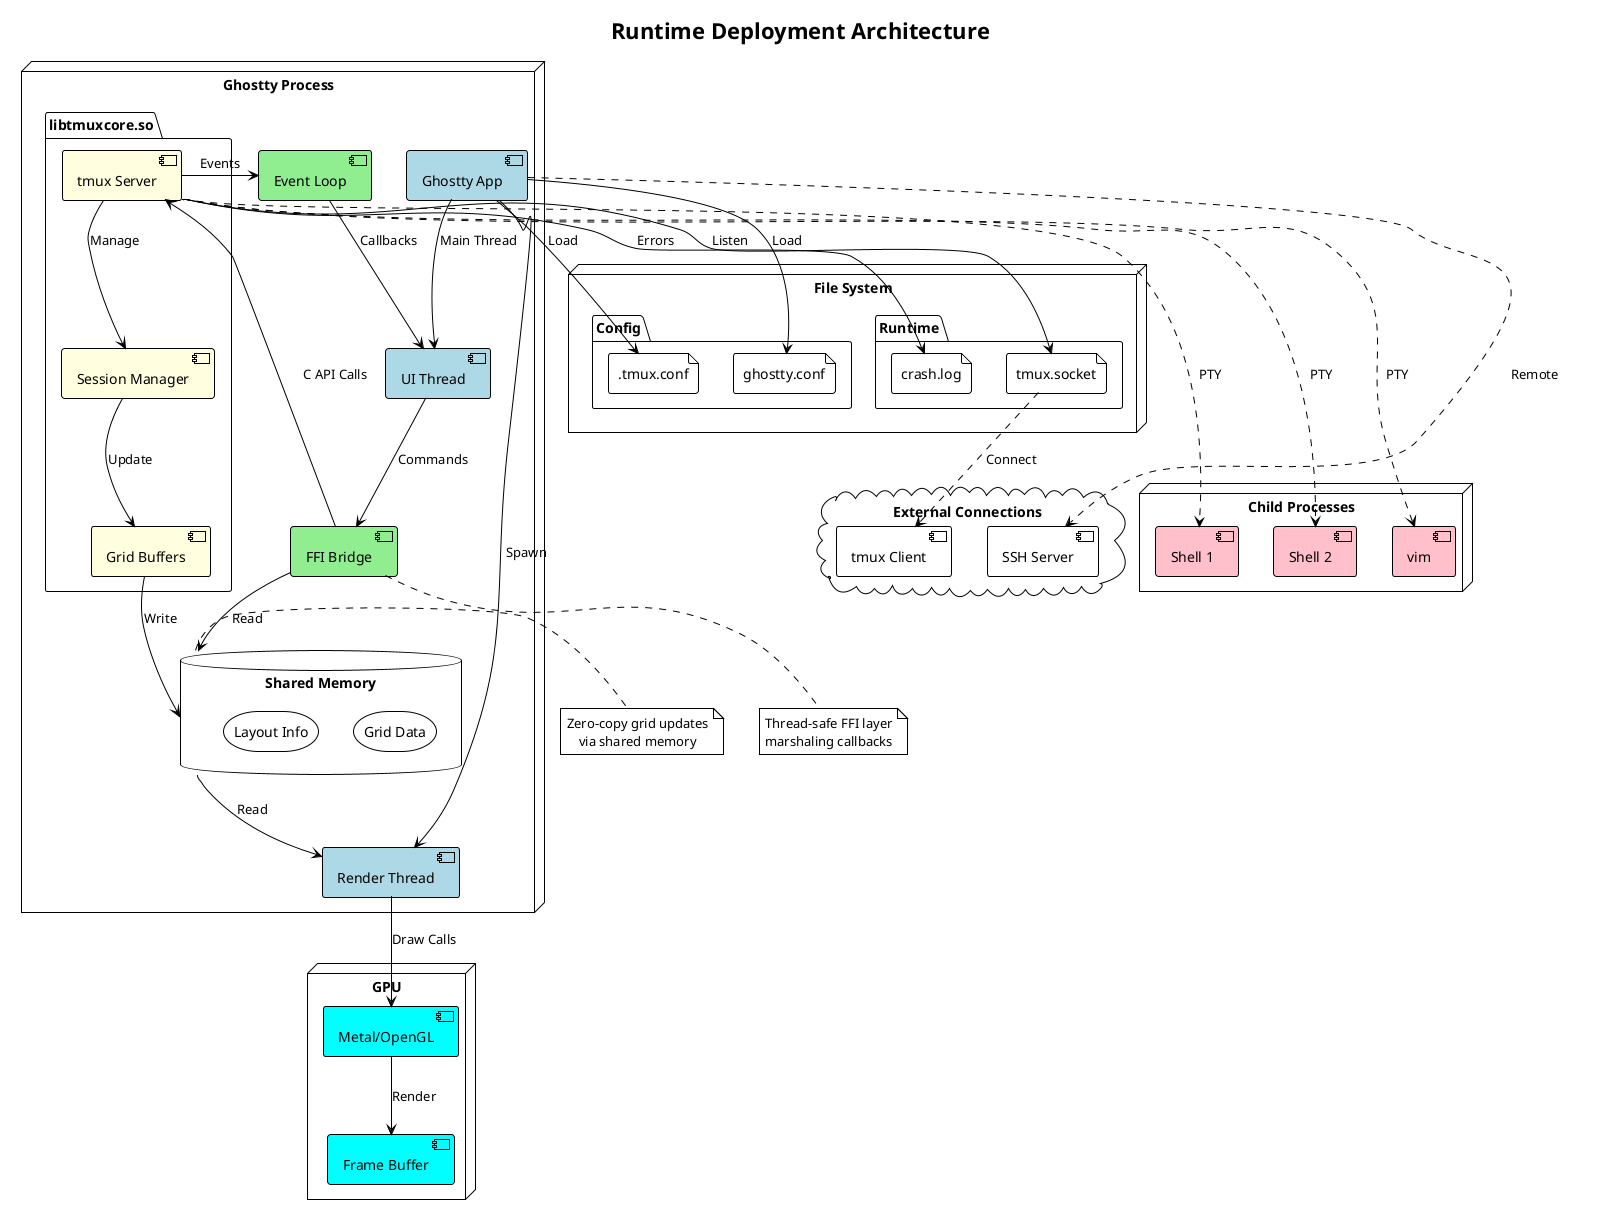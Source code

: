 @startuml deployment-diagram
!theme plain
title Runtime Deployment Architecture

skinparam defaultTextAlignment center
skinparam nodeStyle rectangle

node "Ghostty Process" {
    component [Ghostty App] as App #LightBlue
    component [UI Thread] as UIThread #LightBlue
    component [Render Thread] as RenderThread #LightBlue
    
    package "libtmuxcore.so" {
        component [tmux Server] as Server #LightYellow
        component [Session Manager] as SessionMgr #LightYellow
        component [Grid Buffers] as Grids #LightYellow
    }
    
    component [FFI Bridge] as Bridge #LightGreen
    component [Event Loop] as Loop #LightGreen
    
    database "Shared Memory" as SHM {
        storage "Grid Data" as GridData
        storage "Layout Info" as LayoutInfo
    }
}

node "Child Processes" {
    component [Shell 1] as Shell1 #Pink
    component [Shell 2] as Shell2 #Pink
    component [vim] as Vim #Pink
}

node "GPU" {
    component [Metal/OpenGL] as GPULib #Cyan
    component [Frame Buffer] as FB #Cyan
}

node "File System" {
    folder "Config" {
        file ".tmux.conf" as TmuxConf
        file "ghostty.conf" as GhosttyConf
    }
    
    folder "Runtime" {
        file "tmux.socket" as Socket
        file "crash.log" as Log
    }
}

' Connections
App --> UIThread : Main Thread
App --> RenderThread : Spawn
UIThread --> Bridge : Commands
Bridge --> Server : C API Calls
Server --> SessionMgr : Manage
SessionMgr --> Grids : Update

Server --> Loop : Events
Loop --> UIThread : Callbacks

Grids --> SHM : Write
Bridge --> SHM : Read
SHM --> RenderThread : Read

RenderThread --> GPULib : Draw Calls
GPULib --> FB : Render

Server -.-> Shell1 : PTY
Server -.-> Shell2 : PTY
Server -.-> Vim : PTY

App --> TmuxConf : Load
App --> GhosttyConf : Load
Server --> Socket : Listen
Server --> Log : Errors

note right of SHM
  Zero-copy grid updates
  via shared memory
end note

note bottom of Bridge
  Thread-safe FFI layer
  marshaling callbacks
end note

cloud "External Connections" {
    component [SSH Server] as SSH
    component [tmux Client] as TClient
}

Socket ..> TClient : Connect
App ..> SSH : Remote

@enduml